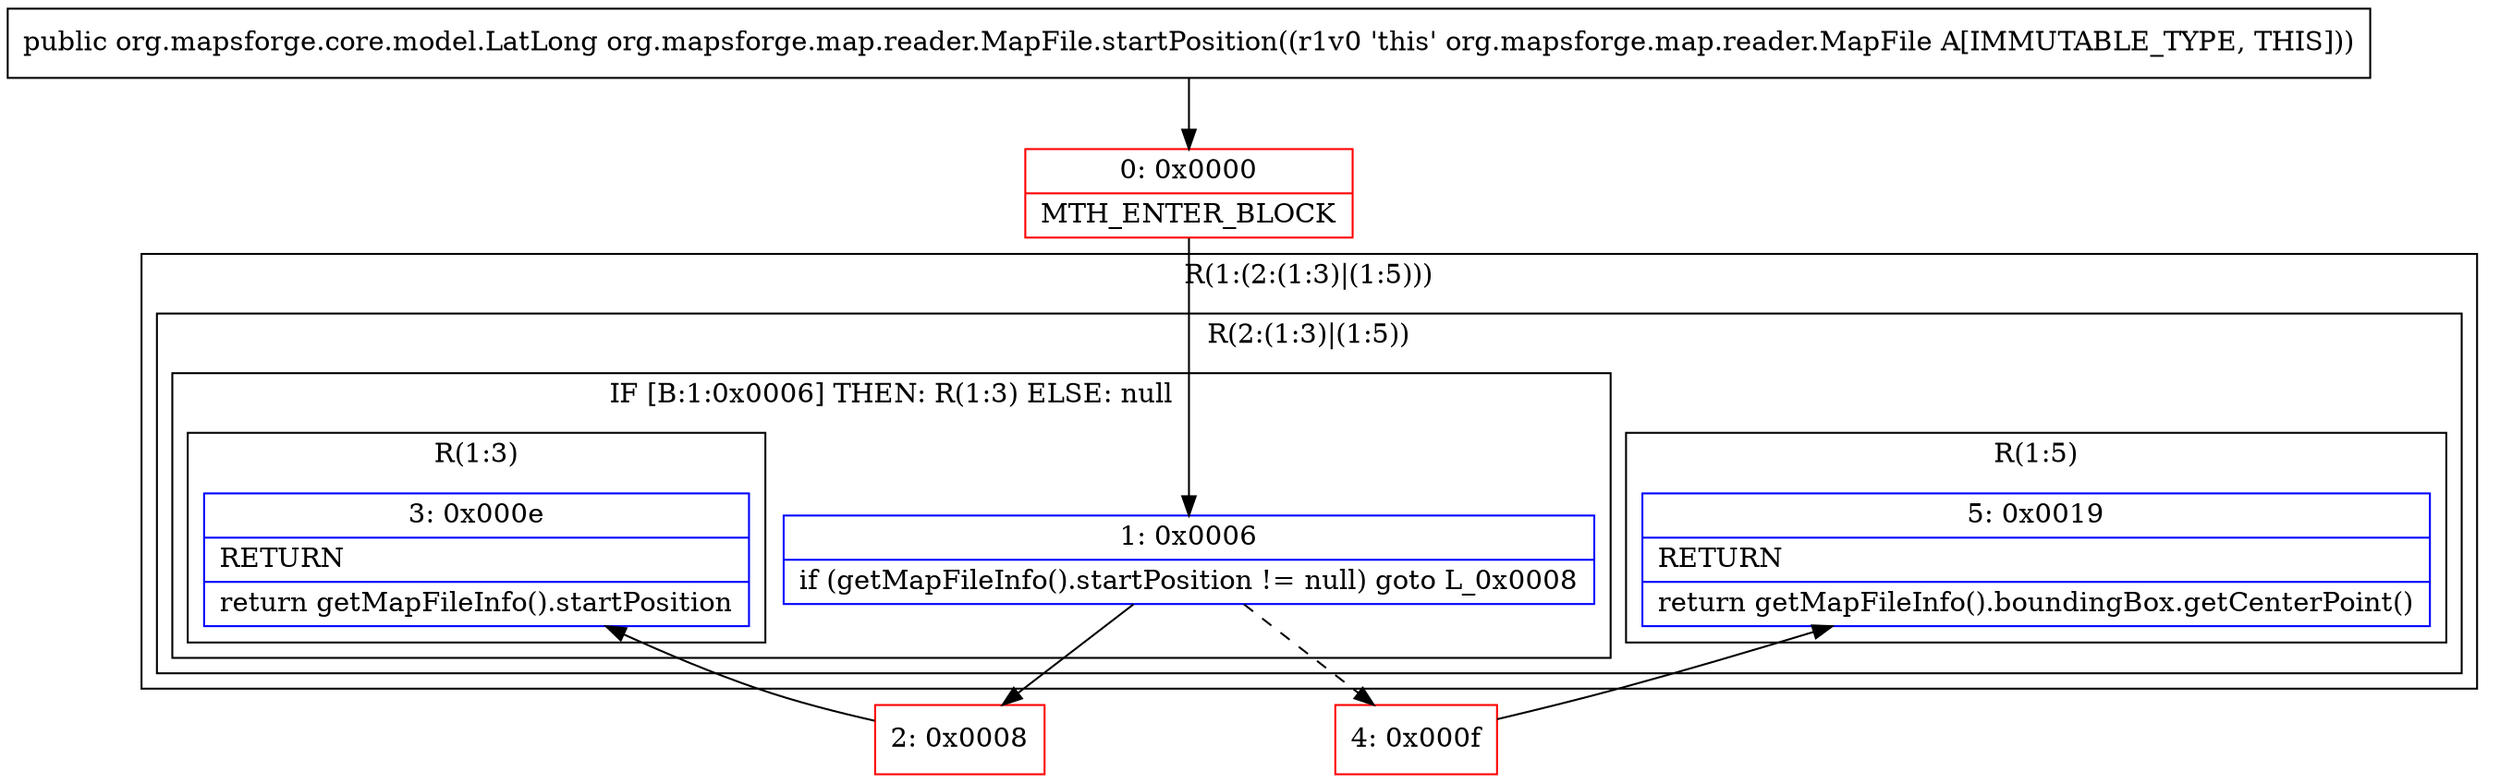 digraph "CFG fororg.mapsforge.map.reader.MapFile.startPosition()Lorg\/mapsforge\/core\/model\/LatLong;" {
subgraph cluster_Region_695725688 {
label = "R(1:(2:(1:3)|(1:5)))";
node [shape=record,color=blue];
subgraph cluster_Region_1325582394 {
label = "R(2:(1:3)|(1:5))";
node [shape=record,color=blue];
subgraph cluster_IfRegion_1654293462 {
label = "IF [B:1:0x0006] THEN: R(1:3) ELSE: null";
node [shape=record,color=blue];
Node_1 [shape=record,label="{1\:\ 0x0006|if (getMapFileInfo().startPosition != null) goto L_0x0008\l}"];
subgraph cluster_Region_380310114 {
label = "R(1:3)";
node [shape=record,color=blue];
Node_3 [shape=record,label="{3\:\ 0x000e|RETURN\l|return getMapFileInfo().startPosition\l}"];
}
}
subgraph cluster_Region_12135137 {
label = "R(1:5)";
node [shape=record,color=blue];
Node_5 [shape=record,label="{5\:\ 0x0019|RETURN\l|return getMapFileInfo().boundingBox.getCenterPoint()\l}"];
}
}
}
Node_0 [shape=record,color=red,label="{0\:\ 0x0000|MTH_ENTER_BLOCK\l}"];
Node_2 [shape=record,color=red,label="{2\:\ 0x0008}"];
Node_4 [shape=record,color=red,label="{4\:\ 0x000f}"];
MethodNode[shape=record,label="{public org.mapsforge.core.model.LatLong org.mapsforge.map.reader.MapFile.startPosition((r1v0 'this' org.mapsforge.map.reader.MapFile A[IMMUTABLE_TYPE, THIS])) }"];
MethodNode -> Node_0;
Node_1 -> Node_2;
Node_1 -> Node_4[style=dashed];
Node_0 -> Node_1;
Node_2 -> Node_3;
Node_4 -> Node_5;
}

